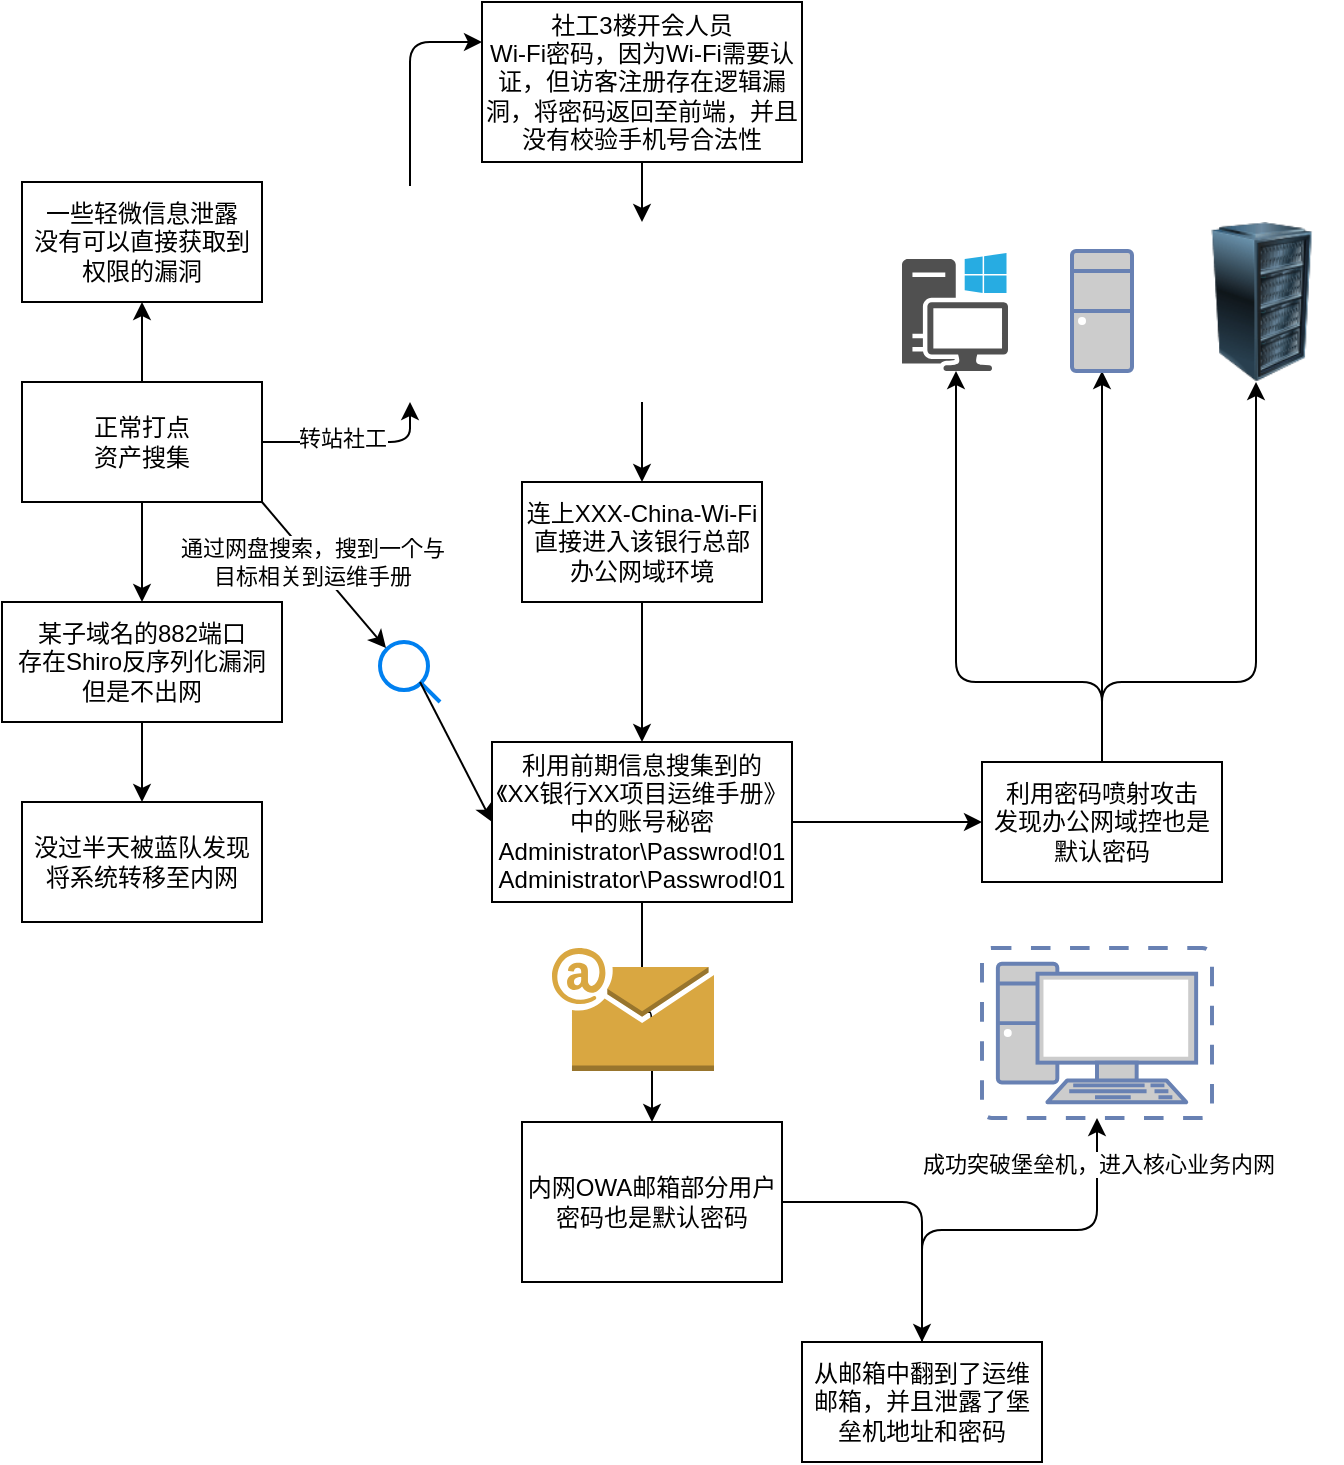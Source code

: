 <mxfile version="14.7.0" type="github"><diagram id="FleAeKTJSVVzQf55SYtL" name="Page-1"><mxGraphModel dx="1759" dy="807" grid="1" gridSize="10" guides="1" tooltips="1" connect="1" arrows="1" fold="1" page="1" pageScale="1" pageWidth="827" pageHeight="1169" math="0" shadow="0"><root><mxCell id="0"/><mxCell id="1" parent="0"/><mxCell id="HZvD6q_3_aA180_oyerF-8" style="edgeStyle=orthogonalEdgeStyle;curved=0;rounded=1;sketch=0;orthogonalLoop=1;jettySize=auto;html=1;" edge="1" parent="1" source="HZvD6q_3_aA180_oyerF-6"><mxGeometry relative="1" as="geometry"><mxPoint x="190" y="200" as="targetPoint"/></mxGeometry></mxCell><mxCell id="HZvD6q_3_aA180_oyerF-11" style="edgeStyle=orthogonalEdgeStyle;curved=0;rounded=1;sketch=0;orthogonalLoop=1;jettySize=auto;html=1;" edge="1" parent="1" source="HZvD6q_3_aA180_oyerF-6"><mxGeometry relative="1" as="geometry"><mxPoint x="190" y="350" as="targetPoint"/><Array as="points"><mxPoint x="190" y="340"/><mxPoint x="190" y="340"/></Array></mxGeometry></mxCell><mxCell id="HZvD6q_3_aA180_oyerF-43" style="edgeStyle=orthogonalEdgeStyle;curved=0;rounded=1;sketch=0;orthogonalLoop=1;jettySize=auto;html=1;entryX=0.5;entryY=1;entryDx=0;entryDy=0;" edge="1" parent="1" source="HZvD6q_3_aA180_oyerF-6" target="HZvD6q_3_aA180_oyerF-42"><mxGeometry relative="1" as="geometry"/></mxCell><mxCell id="HZvD6q_3_aA180_oyerF-45" value="转站社工" style="edgeLabel;html=1;align=center;verticalAlign=middle;resizable=0;points=[];" vertex="1" connectable="0" parent="HZvD6q_3_aA180_oyerF-43"><mxGeometry x="-0.149" y="2" relative="1" as="geometry"><mxPoint as="offset"/></mxGeometry></mxCell><mxCell id="HZvD6q_3_aA180_oyerF-6" value="正常打点&lt;br&gt;资产搜集" style="rounded=0;whiteSpace=wrap;html=1;sketch=0;" vertex="1" parent="1"><mxGeometry x="130" y="240" width="120" height="60" as="geometry"/></mxCell><mxCell id="HZvD6q_3_aA180_oyerF-9" value="一些轻微信息泄露&lt;br&gt;没有可以直接获取到权限的漏洞" style="whiteSpace=wrap;html=1;rounded=0;sketch=0;" vertex="1" parent="1"><mxGeometry x="130" y="140" width="120" height="60" as="geometry"/></mxCell><mxCell id="HZvD6q_3_aA180_oyerF-13" style="edgeStyle=orthogonalEdgeStyle;curved=0;rounded=1;sketch=0;orthogonalLoop=1;jettySize=auto;html=1;exitX=0.5;exitY=1;exitDx=0;exitDy=0;" edge="1" parent="1" source="HZvD6q_3_aA180_oyerF-12"><mxGeometry relative="1" as="geometry"><mxPoint x="190" y="450" as="targetPoint"/></mxGeometry></mxCell><mxCell id="HZvD6q_3_aA180_oyerF-12" value="某子域名的882端口&lt;br&gt;存在Shiro反序列化漏洞&lt;br&gt;但是不出网" style="whiteSpace=wrap;html=1;rounded=0;sketch=0;" vertex="1" parent="1"><mxGeometry x="120" y="350" width="140" height="60" as="geometry"/></mxCell><mxCell id="HZvD6q_3_aA180_oyerF-14" value="没过半天被蓝队发现&lt;br&gt;将系统转移至内网" style="whiteSpace=wrap;html=1;rounded=0;sketch=0;" vertex="1" parent="1"><mxGeometry x="130" y="450" width="120" height="60" as="geometry"/></mxCell><mxCell id="HZvD6q_3_aA180_oyerF-27" style="edgeStyle=orthogonalEdgeStyle;curved=0;rounded=1;sketch=0;orthogonalLoop=1;jettySize=auto;html=1;" edge="1" parent="1" source="HZvD6q_3_aA180_oyerF-16" target="HZvD6q_3_aA180_oyerF-24"><mxGeometry relative="1" as="geometry"/></mxCell><mxCell id="HZvD6q_3_aA180_oyerF-16" value="社工3楼开会人员&lt;br&gt;Wi-Fi密码，因为Wi-Fi需要认证，但访客注册存在逻辑漏洞，将密码返回至前端，并且没有校验手机号合法性" style="whiteSpace=wrap;html=1;rounded=0;sketch=0;" vertex="1" parent="1"><mxGeometry x="360" y="50" width="160" height="80" as="geometry"/></mxCell><mxCell id="HZvD6q_3_aA180_oyerF-20" value="" style="edgeStyle=orthogonalEdgeStyle;curved=0;rounded=1;sketch=0;orthogonalLoop=1;jettySize=auto;html=1;" edge="1" parent="1" source="HZvD6q_3_aA180_oyerF-17" target="HZvD6q_3_aA180_oyerF-19"><mxGeometry relative="1" as="geometry"/></mxCell><mxCell id="HZvD6q_3_aA180_oyerF-17" value="连上XXX-China-Wi-Fi&lt;br&gt;直接进入该银行总部办公网域环境" style="whiteSpace=wrap;html=1;rounded=0;sketch=0;" vertex="1" parent="1"><mxGeometry x="380" y="290" width="120" height="60" as="geometry"/></mxCell><mxCell id="HZvD6q_3_aA180_oyerF-22" value="" style="edgeStyle=orthogonalEdgeStyle;curved=0;rounded=1;sketch=0;orthogonalLoop=1;jettySize=auto;html=1;" edge="1" parent="1" source="HZvD6q_3_aA180_oyerF-19" target="HZvD6q_3_aA180_oyerF-21"><mxGeometry relative="1" as="geometry"/></mxCell><mxCell id="HZvD6q_3_aA180_oyerF-57" value="" style="edgeStyle=orthogonalEdgeStyle;curved=0;rounded=1;sketch=0;orthogonalLoop=1;jettySize=auto;html=1;" edge="1" parent="1" source="HZvD6q_3_aA180_oyerF-19" target="HZvD6q_3_aA180_oyerF-56"><mxGeometry relative="1" as="geometry"/></mxCell><mxCell id="HZvD6q_3_aA180_oyerF-19" value="利用前期信息搜集到的&lt;br&gt;《XX银行XX项目运维手册》中的账号秘密&lt;br&gt;Administrator\Passwrod!01&lt;br&gt;Administrator\Passwrod!01" style="whiteSpace=wrap;html=1;rounded=0;sketch=0;" vertex="1" parent="1"><mxGeometry x="365" y="420" width="150" height="80" as="geometry"/></mxCell><mxCell id="HZvD6q_3_aA180_oyerF-29" value="" style="edgeStyle=orthogonalEdgeStyle;curved=0;rounded=1;sketch=0;orthogonalLoop=1;jettySize=auto;html=1;" edge="1" parent="1" source="HZvD6q_3_aA180_oyerF-21" target="HZvD6q_3_aA180_oyerF-32"><mxGeometry relative="1" as="geometry"><mxPoint x="670" y="350" as="targetPoint"/><Array as="points"><mxPoint x="670" y="390"/><mxPoint x="597" y="390"/></Array></mxGeometry></mxCell><mxCell id="HZvD6q_3_aA180_oyerF-34" style="edgeStyle=orthogonalEdgeStyle;curved=0;rounded=1;sketch=0;orthogonalLoop=1;jettySize=auto;html=1;" edge="1" parent="1" source="HZvD6q_3_aA180_oyerF-21" target="HZvD6q_3_aA180_oyerF-37"><mxGeometry relative="1" as="geometry"><mxPoint x="747" y="250" as="targetPoint"/><Array as="points"><mxPoint x="670" y="390"/><mxPoint x="747" y="390"/></Array></mxGeometry></mxCell><mxCell id="HZvD6q_3_aA180_oyerF-38" style="edgeStyle=orthogonalEdgeStyle;curved=0;rounded=1;sketch=0;orthogonalLoop=1;jettySize=auto;html=1;entryX=0.5;entryY=1;entryDx=0;entryDy=0;entryPerimeter=0;" edge="1" parent="1" source="HZvD6q_3_aA180_oyerF-21" target="HZvD6q_3_aA180_oyerF-36"><mxGeometry relative="1" as="geometry"/></mxCell><mxCell id="HZvD6q_3_aA180_oyerF-21" value="利用密码喷射攻击&lt;br&gt;发现办公网域控也是默认密码" style="whiteSpace=wrap;html=1;rounded=0;sketch=0;" vertex="1" parent="1"><mxGeometry x="610" y="430" width="120" height="60" as="geometry"/></mxCell><mxCell id="HZvD6q_3_aA180_oyerF-26" style="edgeStyle=orthogonalEdgeStyle;curved=0;rounded=1;sketch=0;orthogonalLoop=1;jettySize=auto;html=1;entryX=0.5;entryY=0;entryDx=0;entryDy=0;" edge="1" parent="1" source="HZvD6q_3_aA180_oyerF-24" target="HZvD6q_3_aA180_oyerF-17"><mxGeometry relative="1" as="geometry"/></mxCell><mxCell id="HZvD6q_3_aA180_oyerF-24" value="" style="shape=image;html=1;verticalAlign=top;verticalLabelPosition=bottom;labelBackgroundColor=#ffffff;imageAspect=0;aspect=fixed;image=https://cdn2.iconfinder.com/data/icons/mobile-smart-phone/64/phone_internet_wifi_3g_4g_5g-128.png;rounded=0;sketch=0;" vertex="1" parent="1"><mxGeometry x="395" y="160" width="90" height="90" as="geometry"/></mxCell><mxCell id="HZvD6q_3_aA180_oyerF-32" value="" style="pointerEvents=1;shadow=0;dashed=0;html=1;strokeColor=none;fillColor=#505050;labelPosition=center;verticalLabelPosition=bottom;verticalAlign=top;outlineConnect=0;align=center;shape=mxgraph.office.devices.workstation_pc;rounded=0;sketch=0;" vertex="1" parent="1"><mxGeometry x="570" y="175.5" width="53" height="59" as="geometry"/></mxCell><mxCell id="HZvD6q_3_aA180_oyerF-36" value="" style="fontColor=#0066CC;verticalAlign=top;verticalLabelPosition=bottom;labelPosition=center;align=center;html=1;outlineConnect=0;fillColor=#CCCCCC;strokeColor=#6881B3;gradientColor=none;gradientDirection=north;strokeWidth=2;shape=mxgraph.networks.desktop_pc;rounded=0;sketch=0;" vertex="1" parent="1"><mxGeometry x="655" y="174.5" width="30" height="60" as="geometry"/></mxCell><mxCell id="HZvD6q_3_aA180_oyerF-37" value="" style="image;html=1;image=img/lib/clip_art/computers/Server_Rack_128x128.png;rounded=0;sketch=0;" vertex="1" parent="1"><mxGeometry x="710" y="160" width="80" height="80" as="geometry"/></mxCell><mxCell id="HZvD6q_3_aA180_oyerF-44" style="edgeStyle=orthogonalEdgeStyle;curved=0;rounded=1;sketch=0;orthogonalLoop=1;jettySize=auto;html=1;entryX=0;entryY=0.25;entryDx=0;entryDy=0;" edge="1" parent="1" source="HZvD6q_3_aA180_oyerF-42" target="HZvD6q_3_aA180_oyerF-16"><mxGeometry relative="1" as="geometry"/></mxCell><mxCell id="HZvD6q_3_aA180_oyerF-42" value="" style="shape=image;html=1;verticalAlign=top;verticalLabelPosition=bottom;labelBackgroundColor=#ffffff;imageAspect=0;aspect=fixed;image=https://cdn0.iconfinder.com/data/icons/cyber-security-solid-threat-protection/512/Hacker_anonymous-128.png;rounded=0;sketch=0;" vertex="1" parent="1"><mxGeometry x="270" y="142" width="108" height="108" as="geometry"/></mxCell><mxCell id="HZvD6q_3_aA180_oyerF-49" value="" style="html=1;verticalLabelPosition=bottom;align=center;labelBackgroundColor=#ffffff;verticalAlign=top;strokeWidth=2;strokeColor=#0080F0;shadow=0;dashed=0;shape=mxgraph.ios7.icons.looking_glass;rounded=0;sketch=0;" vertex="1" parent="1"><mxGeometry x="309" y="370" width="30" height="30" as="geometry"/></mxCell><mxCell id="HZvD6q_3_aA180_oyerF-51" value="" style="endArrow=classic;html=1;exitX=1;exitY=1;exitDx=0;exitDy=0;entryX=0.1;entryY=0.1;entryDx=0;entryDy=0;entryPerimeter=0;" edge="1" parent="1" source="HZvD6q_3_aA180_oyerF-6" target="HZvD6q_3_aA180_oyerF-49"><mxGeometry width="50" height="50" relative="1" as="geometry"><mxPoint x="390" y="320" as="sourcePoint"/><mxPoint x="440" y="270" as="targetPoint"/></mxGeometry></mxCell><mxCell id="HZvD6q_3_aA180_oyerF-52" value="通过网盘搜索，搜到一个与&lt;br&gt;目标相关到运维手册" style="edgeLabel;html=1;align=center;verticalAlign=middle;resizable=0;points=[];" vertex="1" connectable="0" parent="HZvD6q_3_aA180_oyerF-51"><mxGeometry x="-0.185" relative="1" as="geometry"><mxPoint as="offset"/></mxGeometry></mxCell><mxCell id="HZvD6q_3_aA180_oyerF-55" value="" style="endArrow=classic;html=1;exitX=0.667;exitY=0.667;exitDx=0;exitDy=0;exitPerimeter=0;entryX=0;entryY=0.5;entryDx=0;entryDy=0;" edge="1" parent="1" source="HZvD6q_3_aA180_oyerF-49" target="HZvD6q_3_aA180_oyerF-19"><mxGeometry width="50" height="50" relative="1" as="geometry"><mxPoint x="290" y="450" as="sourcePoint"/><mxPoint x="340" y="400" as="targetPoint"/></mxGeometry></mxCell><mxCell id="HZvD6q_3_aA180_oyerF-60" value="" style="edgeStyle=orthogonalEdgeStyle;curved=0;rounded=1;sketch=0;orthogonalLoop=1;jettySize=auto;html=1;" edge="1" parent="1" source="HZvD6q_3_aA180_oyerF-56" target="HZvD6q_3_aA180_oyerF-59"><mxGeometry relative="1" as="geometry"/></mxCell><mxCell id="HZvD6q_3_aA180_oyerF-56" value="内网OWA邮箱部分用户密码也是默认密码" style="whiteSpace=wrap;html=1;rounded=0;sketch=0;" vertex="1" parent="1"><mxGeometry x="380" y="610" width="130" height="80" as="geometry"/></mxCell><mxCell id="HZvD6q_3_aA180_oyerF-58" value="" style="outlineConnect=0;dashed=0;verticalLabelPosition=bottom;verticalAlign=top;align=center;html=1;shape=mxgraph.aws3.email;fillColor=#D9A741;gradientColor=none;rounded=0;sketch=0;" vertex="1" parent="1"><mxGeometry x="395" y="523" width="81" height="61.5" as="geometry"/></mxCell><mxCell id="HZvD6q_3_aA180_oyerF-64" style="edgeStyle=orthogonalEdgeStyle;curved=0;rounded=1;sketch=0;orthogonalLoop=1;jettySize=auto;html=1;" edge="1" parent="1" source="HZvD6q_3_aA180_oyerF-59" target="HZvD6q_3_aA180_oyerF-62"><mxGeometry relative="1" as="geometry"/></mxCell><mxCell id="HZvD6q_3_aA180_oyerF-65" value="成功突破堡垒机，进入核心业务内网" style="edgeLabel;html=1;align=center;verticalAlign=middle;resizable=0;points=[];" vertex="1" connectable="0" parent="HZvD6q_3_aA180_oyerF-64"><mxGeometry x="0.589" y="4" relative="1" as="geometry"><mxPoint x="4" y="-18" as="offset"/></mxGeometry></mxCell><mxCell id="HZvD6q_3_aA180_oyerF-59" value="从邮箱中翻到了运维邮箱，并且泄露了堡垒机地址和密码" style="whiteSpace=wrap;html=1;rounded=0;sketch=0;" vertex="1" parent="1"><mxGeometry x="520" y="720" width="120" height="60" as="geometry"/></mxCell><mxCell id="HZvD6q_3_aA180_oyerF-62" value="" style="fontColor=#0066CC;verticalAlign=top;verticalLabelPosition=bottom;labelPosition=center;align=center;html=1;outlineConnect=0;fillColor=#CCCCCC;strokeColor=#6881B3;gradientColor=none;gradientDirection=north;strokeWidth=2;shape=mxgraph.networks.virtual_pc;rounded=0;sketch=0;" vertex="1" parent="1"><mxGeometry x="610" y="523" width="115" height="85" as="geometry"/></mxCell></root></mxGraphModel></diagram></mxfile>